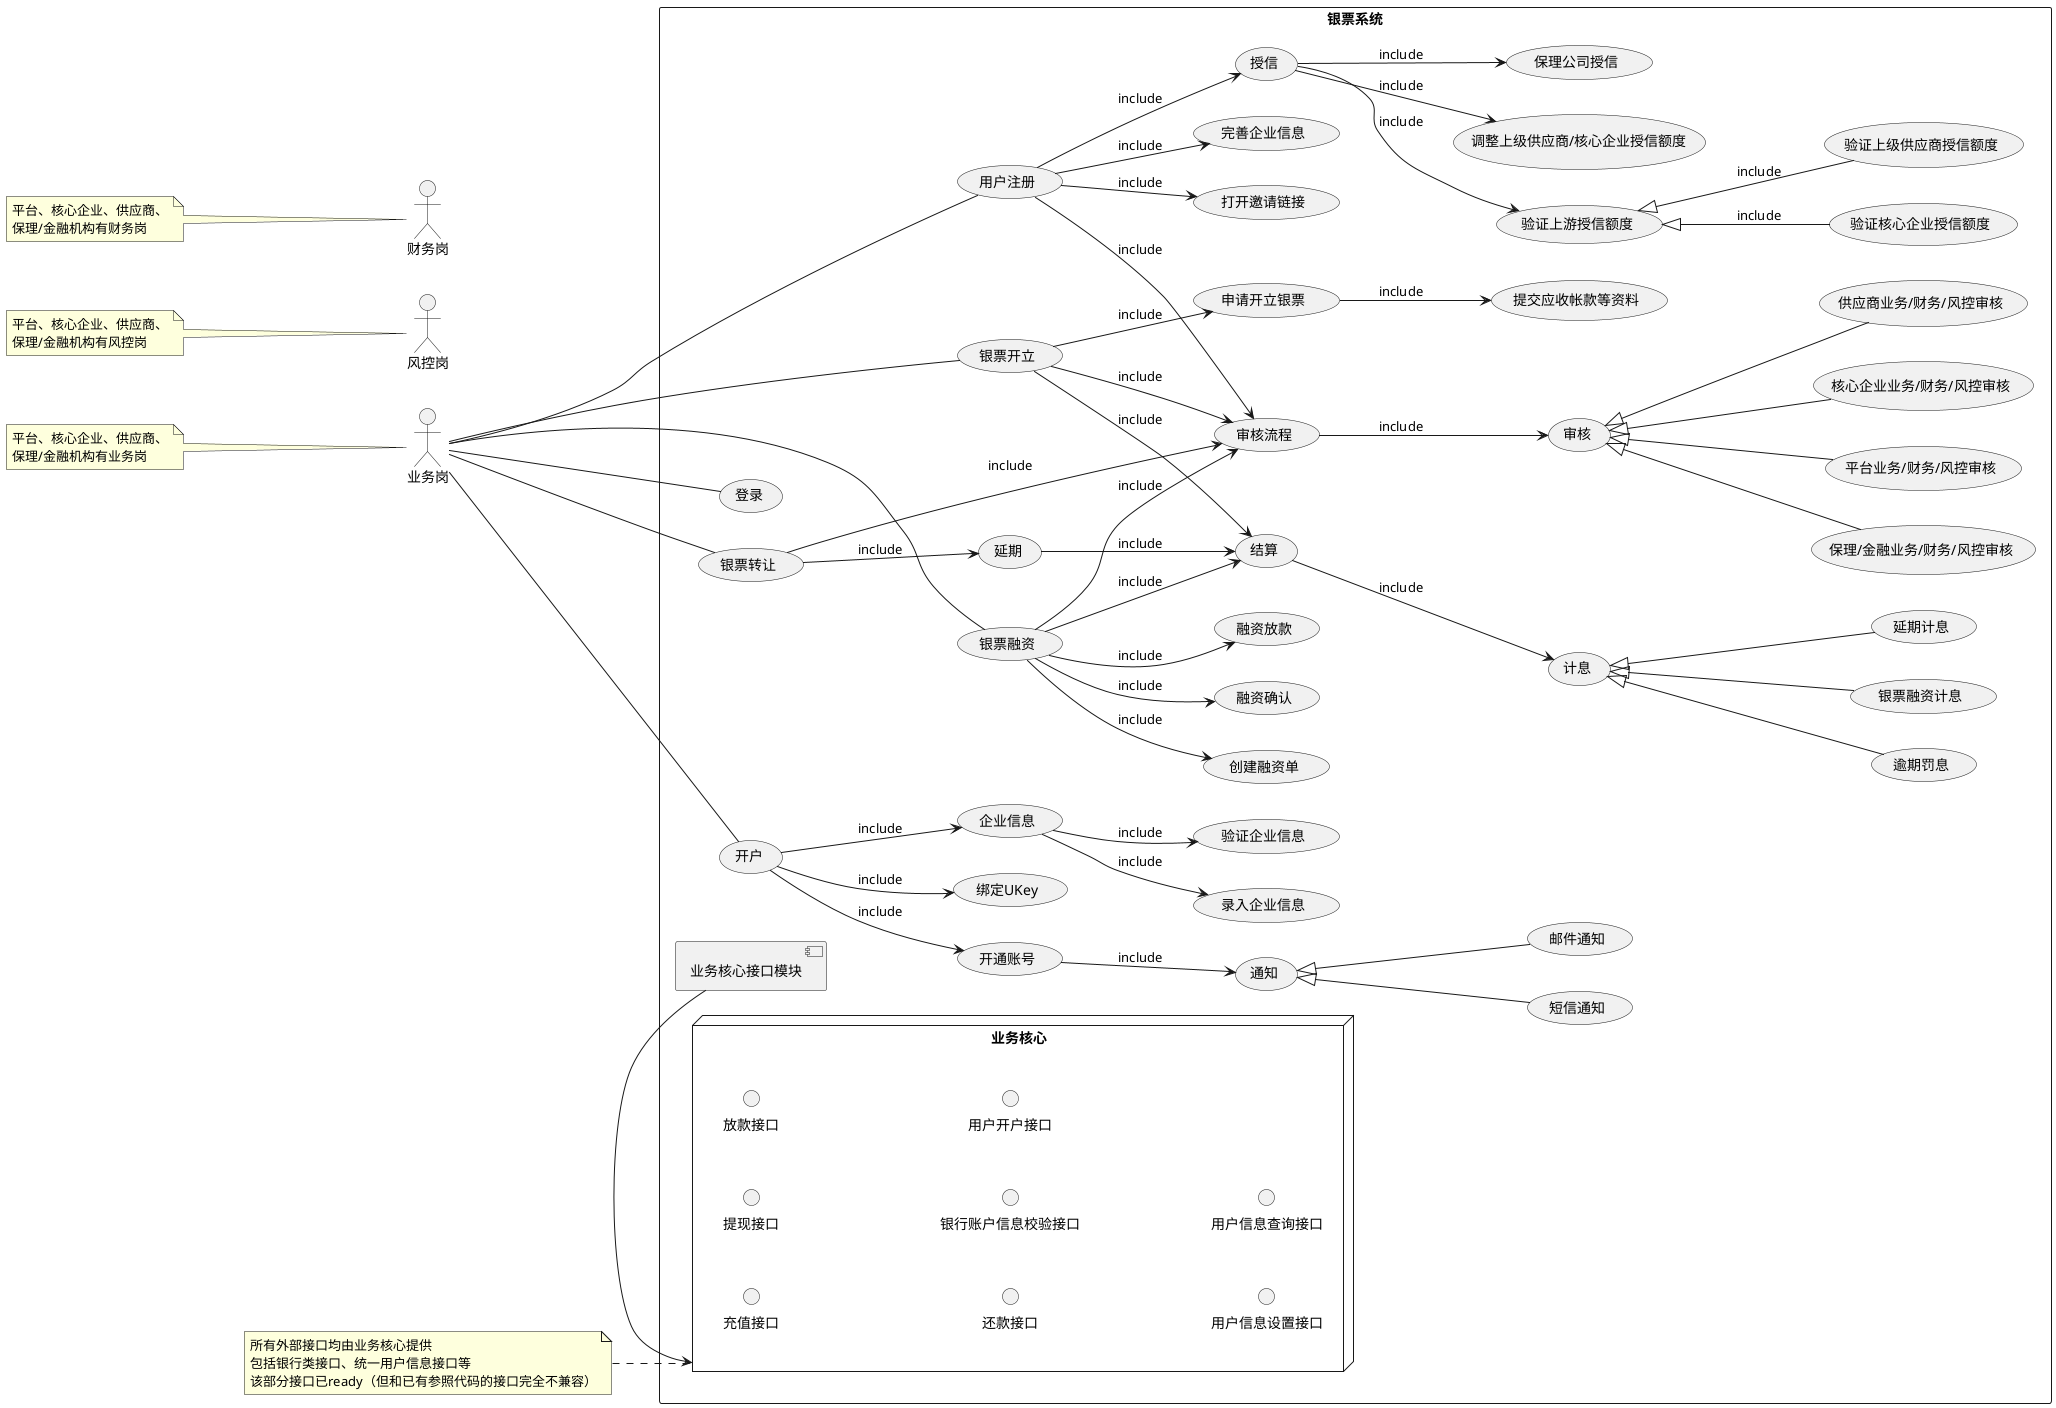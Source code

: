 @startuml
left to right direction
skinparam packageStyle rectangle

actor 业务岗
note left of 业务岗
  平台、核心企业、供应商、
  保理/金融机构有业务岗
end note

actor 风控岗
note left of 风控岗
  平台、核心企业、供应商、
  保理/金融机构有风控岗
end note

actor 财务岗
note left of 财务岗
  平台、核心企业、供应商、
  保理/金融机构有财务岗
end note

rectangle 银票系统 {
  业务岗 -- (开户)
  业务岗 -- (用户注册)
  业务岗 -- (登录)
  业务岗 -- (银票开立)
  业务岗 -- (银票融资)
  业务岗 -- (银票转让)

  (开户) --> (企业信息) : include
  (开户) --> (开通账号) : include
  (开户) --> (绑定UKey) : include

  (用户注册) --> (打开邀请链接) : include
  (用户注册) --> (完善企业信息) : include
  (用户注册) --> (审核流程) : include
  (用户注册) --> (授信) : include

  (银票开立) --> (申请开立银票) : include
  (银票开立) --> (审核流程) : include
  (银票开立) --> (结算) : include

  (银票融资) --> (创建融资单) : include
  (银票融资) --> (审核流程) : include
  (银票融资) --> (融资确认) : include
  (银票融资) --> (融资放款) : include
  (银票融资) --> (结算) : include

  (银票转让) --> (审核流程) : include
  (银票转让) --> (延期) : include


  (开通账号) --> (通知) : include
  (企业信息) --> (录入企业信息) : include
  (企业信息) --> (验证企业信息) : include
  (授信) --> (保理公司授信) : include
  (授信) --> (验证上游授信额度) : include
  (授信) --> (调整上级供应商/核心企业授信额度) : include
  (申请开立银票) --> (提交应收帐款等资料) : include
  (审核流程) --> (审核): include
  (延期) --> (结算) : include

  (结算) --> (计息) : include

  (通知) <|-- (短信通知)
  (通知) <|-- (邮件通知)

  (验证上游授信额度) <|-- (验证核心企业授信额度) : include
  (验证上游授信额度) <|-- (验证上级供应商授信额度) : include

  (计息) <|-- (银票融资计息)
  (计息) <|-- (延期计息)
  (计息) <|-- (逾期罚息)

  (审核) <|-- (平台业务/财务/风控审核)
  (审核) <|-- (核心企业业务/财务/风控审核)
  (审核) <|-- (供应商业务/财务/风控审核)
  (审核) <|-- (保理/金融业务/财务/风控审核)

  [业务核心接口模块] -left--> 业务核心
}

note left of 业务核心
  所有外部接口均由业务核心提供
  包括银行类接口、统一用户信息接口等
  该部分接口已ready（但和已有参照代码的接口完全不兼容）
end note

node 业务核心 {
  () "充值接口"
  () "提现接口"
  () "放款接口"
  () "还款接口"
  () "银行账户信息校验接口"
  () "用户开户接口"
  () "用户信息设置接口"
  () "用户信息查询接口"
}

@enduml